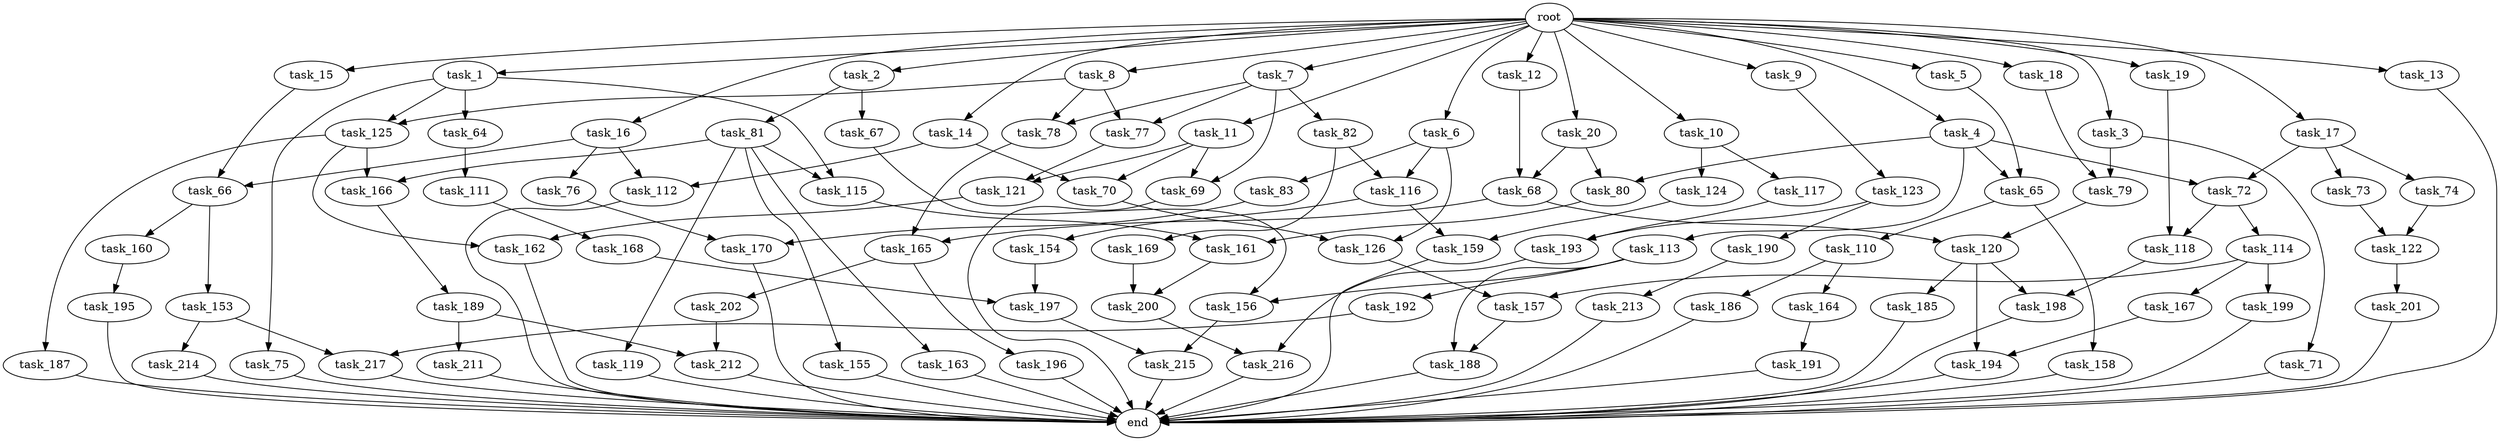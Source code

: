 digraph G {
  task_192 [size="77309411.328000"];
  task_16 [size="1.024000"];
  task_212 [size="627065225.216000"];
  task_168 [size="420906795.008000"];
  task_115 [size="910533066.752000"];
  task_158 [size="695784701.952000"];
  task_19 [size="1.024000"];
  task_12 [size="1.024000"];
  task_190 [size="420906795.008000"];
  task_119 [size="695784701.952000"];
  task_185 [size="549755813.888000"];
  task_110 [size="695784701.952000"];
  task_20 [size="1.024000"];
  task_166 [size="1116691496.960000"];
  task_68 [size="249108103.168000"];
  task_111 [size="137438953.472000"];
  task_117 [size="34359738.368000"];
  task_162 [size="498216206.336000"];
  task_6 [size="1.024000"];
  task_14 [size="1.024000"];
  task_1 [size="1.024000"];
  task_2 [size="1.024000"];
  task_156 [size="292057776.128000"];
  task_123 [size="77309411.328000"];
  task_79 [size="352187318.272000"];
  task_72 [size="343597383.680000"];
  task_200 [size="214748364.800000"];
  task_217 [size="446676598.784000"];
  root [size="0.000000"];
  task_202 [size="34359738.368000"];
  task_216 [size="833223655.424000"];
  task_214 [size="137438953.472000"];
  task_7 [size="1.024000"];
  task_74 [size="309237645.312000"];
  task_118 [size="111669149.696000"];
  task_159 [size="764504178.688000"];
  task_157 [size="584115552.256000"];
  task_198 [size="1099511627.776000"];
  task_215 [size="730144440.320000"];
  task_82 [size="77309411.328000"];
  task_189 [size="549755813.888000"];
  task_155 [size="695784701.952000"];
  task_77 [size="386547056.640000"];
  task_165 [size="730144440.320000"];
  task_11 [size="1.024000"];
  task_66 [size="343597383.680000"];
  task_4 [size="1.024000"];
  task_125 [size="523986010.112000"];
  task_191 [size="137438953.472000"];
  task_112 [size="1005022347.264000"];
  task_199 [size="34359738.368000"];
  task_65 [size="584115552.256000"];
  task_69 [size="154618822.656000"];
  task_83 [size="309237645.312000"];
  task_73 [size="309237645.312000"];
  task_76 [size="309237645.312000"];
  task_188 [size="111669149.696000"];
  task_167 [size="34359738.368000"];
  task_17 [size="1.024000"];
  task_114 [size="77309411.328000"];
  task_10 [size="1.024000"];
  task_81 [size="137438953.472000"];
  task_213 [size="695784701.952000"];
  task_13 [size="1.024000"];
  task_163 [size="695784701.952000"];
  task_186 [size="309237645.312000"];
  task_187 [size="420906795.008000"];
  task_18 [size="1.024000"];
  task_153 [size="137438953.472000"];
  task_75 [size="214748364.800000"];
  task_64 [size="214748364.800000"];
  task_121 [size="154618822.656000"];
  task_15 [size="1.024000"];
  task_169 [size="137438953.472000"];
  end [size="0.000000"];
  task_164 [size="309237645.312000"];
  task_211 [size="77309411.328000"];
  task_196 [size="34359738.368000"];
  task_70 [size="773094113.280000"];
  task_160 [size="137438953.472000"];
  task_193 [size="841813590.016000"];
  task_78 [size="386547056.640000"];
  task_3 [size="1.024000"];
  task_170 [size="1279900254.208000"];
  task_71 [size="214748364.800000"];
  task_197 [size="970662608.896000"];
  task_201 [size="137438953.472000"];
  task_194 [size="764504178.688000"];
  task_8 [size="1.024000"];
  task_126 [size="730144440.320000"];
  task_154 [size="214748364.800000"];
  task_9 [size="1.024000"];
  task_120 [size="446676598.784000"];
  task_5 [size="1.024000"];
  task_67 [size="137438953.472000"];
  task_161 [size="1099511627.776000"];
  task_80 [size="249108103.168000"];
  task_122 [size="455266533.376000"];
  task_195 [size="214748364.800000"];
  task_113 [size="34359738.368000"];
  task_116 [size="446676598.784000"];
  task_124 [size="34359738.368000"];

  task_192 -> task_217 [size="301989888.000000"];
  task_16 -> task_66 [size="301989888.000000"];
  task_16 -> task_76 [size="301989888.000000"];
  task_16 -> task_112 [size="301989888.000000"];
  task_212 -> end [size="1.000000"];
  task_168 -> task_197 [size="411041792.000000"];
  task_115 -> task_161 [size="536870912.000000"];
  task_158 -> end [size="1.000000"];
  task_19 -> task_118 [size="33554432.000000"];
  task_12 -> task_68 [size="33554432.000000"];
  task_190 -> task_213 [size="679477248.000000"];
  task_119 -> end [size="1.000000"];
  task_185 -> end [size="1.000000"];
  task_110 -> task_164 [size="301989888.000000"];
  task_110 -> task_186 [size="301989888.000000"];
  task_20 -> task_68 [size="209715200.000000"];
  task_20 -> task_80 [size="209715200.000000"];
  task_166 -> task_189 [size="536870912.000000"];
  task_68 -> task_120 [size="301989888.000000"];
  task_68 -> task_165 [size="301989888.000000"];
  task_111 -> task_168 [size="411041792.000000"];
  task_117 -> task_193 [size="411041792.000000"];
  task_162 -> end [size="1.000000"];
  task_6 -> task_83 [size="301989888.000000"];
  task_6 -> task_116 [size="301989888.000000"];
  task_6 -> task_126 [size="301989888.000000"];
  task_14 -> task_70 [size="679477248.000000"];
  task_14 -> task_112 [size="679477248.000000"];
  task_1 -> task_64 [size="209715200.000000"];
  task_1 -> task_75 [size="209715200.000000"];
  task_1 -> task_115 [size="209715200.000000"];
  task_1 -> task_125 [size="209715200.000000"];
  task_2 -> task_81 [size="134217728.000000"];
  task_2 -> task_67 [size="134217728.000000"];
  task_156 -> task_215 [size="411041792.000000"];
  task_123 -> task_193 [size="411041792.000000"];
  task_123 -> task_190 [size="411041792.000000"];
  task_79 -> task_120 [size="134217728.000000"];
  task_72 -> task_114 [size="75497472.000000"];
  task_72 -> task_118 [size="75497472.000000"];
  task_200 -> task_216 [size="134217728.000000"];
  task_217 -> end [size="1.000000"];
  root -> task_2 [size="1.000000"];
  root -> task_7 [size="1.000000"];
  root -> task_5 [size="1.000000"];
  root -> task_11 [size="1.000000"];
  root -> task_20 [size="1.000000"];
  root -> task_10 [size="1.000000"];
  root -> task_16 [size="1.000000"];
  root -> task_4 [size="1.000000"];
  root -> task_17 [size="1.000000"];
  root -> task_3 [size="1.000000"];
  root -> task_13 [size="1.000000"];
  root -> task_18 [size="1.000000"];
  root -> task_9 [size="1.000000"];
  root -> task_19 [size="1.000000"];
  root -> task_6 [size="1.000000"];
  root -> task_14 [size="1.000000"];
  root -> task_8 [size="1.000000"];
  root -> task_12 [size="1.000000"];
  root -> task_15 [size="1.000000"];
  root -> task_1 [size="1.000000"];
  task_202 -> task_212 [size="536870912.000000"];
  task_216 -> end [size="1.000000"];
  task_214 -> end [size="1.000000"];
  task_7 -> task_82 [size="75497472.000000"];
  task_7 -> task_78 [size="75497472.000000"];
  task_7 -> task_69 [size="75497472.000000"];
  task_7 -> task_77 [size="75497472.000000"];
  task_74 -> task_122 [size="33554432.000000"];
  task_118 -> task_198 [size="536870912.000000"];
  task_159 -> end [size="1.000000"];
  task_157 -> task_188 [size="33554432.000000"];
  task_198 -> end [size="1.000000"];
  task_215 -> end [size="1.000000"];
  task_82 -> task_116 [size="134217728.000000"];
  task_82 -> task_169 [size="134217728.000000"];
  task_189 -> task_212 [size="75497472.000000"];
  task_189 -> task_211 [size="75497472.000000"];
  task_155 -> end [size="1.000000"];
  task_77 -> task_121 [size="75497472.000000"];
  task_165 -> task_202 [size="33554432.000000"];
  task_165 -> task_196 [size="33554432.000000"];
  task_11 -> task_70 [size="75497472.000000"];
  task_11 -> task_69 [size="75497472.000000"];
  task_11 -> task_121 [size="75497472.000000"];
  task_66 -> task_160 [size="134217728.000000"];
  task_66 -> task_153 [size="134217728.000000"];
  task_4 -> task_113 [size="33554432.000000"];
  task_4 -> task_65 [size="33554432.000000"];
  task_4 -> task_80 [size="33554432.000000"];
  task_4 -> task_72 [size="33554432.000000"];
  task_125 -> task_166 [size="411041792.000000"];
  task_125 -> task_162 [size="411041792.000000"];
  task_125 -> task_187 [size="411041792.000000"];
  task_191 -> end [size="1.000000"];
  task_112 -> end [size="1.000000"];
  task_199 -> end [size="1.000000"];
  task_65 -> task_158 [size="679477248.000000"];
  task_65 -> task_110 [size="679477248.000000"];
  task_69 -> end [size="1.000000"];
  task_83 -> task_170 [size="838860800.000000"];
  task_73 -> task_122 [size="411041792.000000"];
  task_76 -> task_170 [size="411041792.000000"];
  task_188 -> end [size="1.000000"];
  task_167 -> task_194 [size="209715200.000000"];
  task_17 -> task_74 [size="301989888.000000"];
  task_17 -> task_73 [size="301989888.000000"];
  task_17 -> task_72 [size="301989888.000000"];
  task_114 -> task_157 [size="33554432.000000"];
  task_114 -> task_199 [size="33554432.000000"];
  task_114 -> task_167 [size="33554432.000000"];
  task_10 -> task_117 [size="33554432.000000"];
  task_10 -> task_124 [size="33554432.000000"];
  task_81 -> task_119 [size="679477248.000000"];
  task_81 -> task_166 [size="679477248.000000"];
  task_81 -> task_155 [size="679477248.000000"];
  task_81 -> task_115 [size="679477248.000000"];
  task_81 -> task_163 [size="679477248.000000"];
  task_213 -> end [size="1.000000"];
  task_13 -> end [size="1.000000"];
  task_163 -> end [size="1.000000"];
  task_186 -> end [size="1.000000"];
  task_187 -> end [size="1.000000"];
  task_18 -> task_79 [size="134217728.000000"];
  task_153 -> task_214 [size="134217728.000000"];
  task_153 -> task_217 [size="134217728.000000"];
  task_75 -> end [size="1.000000"];
  task_64 -> task_111 [size="134217728.000000"];
  task_121 -> task_162 [size="75497472.000000"];
  task_15 -> task_66 [size="33554432.000000"];
  task_169 -> task_200 [size="134217728.000000"];
  task_164 -> task_191 [size="134217728.000000"];
  task_211 -> end [size="1.000000"];
  task_196 -> end [size="1.000000"];
  task_70 -> task_126 [size="411041792.000000"];
  task_160 -> task_195 [size="209715200.000000"];
  task_193 -> task_216 [size="679477248.000000"];
  task_78 -> task_165 [size="411041792.000000"];
  task_3 -> task_71 [size="209715200.000000"];
  task_3 -> task_79 [size="209715200.000000"];
  task_170 -> end [size="1.000000"];
  task_71 -> end [size="1.000000"];
  task_197 -> task_215 [size="301989888.000000"];
  task_201 -> end [size="1.000000"];
  task_194 -> end [size="1.000000"];
  task_8 -> task_77 [size="301989888.000000"];
  task_8 -> task_78 [size="301989888.000000"];
  task_8 -> task_125 [size="301989888.000000"];
  task_126 -> task_157 [size="536870912.000000"];
  task_154 -> task_197 [size="536870912.000000"];
  task_9 -> task_123 [size="75497472.000000"];
  task_120 -> task_185 [size="536870912.000000"];
  task_120 -> task_194 [size="536870912.000000"];
  task_120 -> task_198 [size="536870912.000000"];
  task_5 -> task_65 [size="536870912.000000"];
  task_67 -> task_156 [size="209715200.000000"];
  task_161 -> task_200 [size="75497472.000000"];
  task_80 -> task_161 [size="536870912.000000"];
  task_122 -> task_201 [size="134217728.000000"];
  task_195 -> end [size="1.000000"];
  task_113 -> task_156 [size="75497472.000000"];
  task_113 -> task_192 [size="75497472.000000"];
  task_113 -> task_188 [size="75497472.000000"];
  task_116 -> task_159 [size="209715200.000000"];
  task_116 -> task_154 [size="209715200.000000"];
  task_124 -> task_159 [size="536870912.000000"];
}

